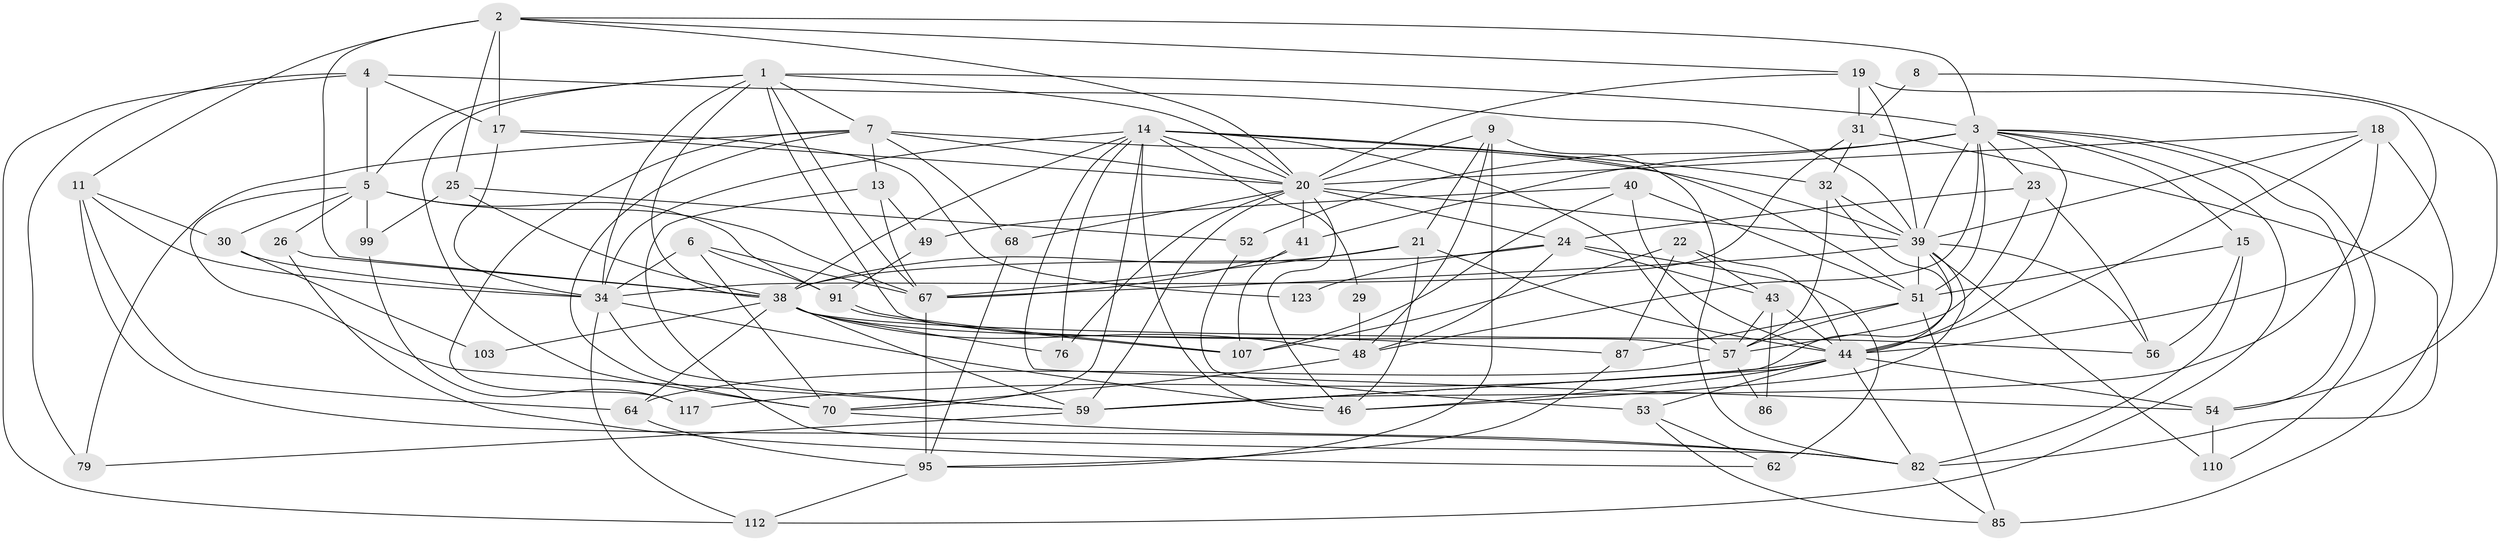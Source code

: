 // original degree distribution, {8: 0.0234375, 3: 0.234375, 5: 0.2109375, 4: 0.28125, 2: 0.1640625, 6: 0.0546875, 11: 0.0078125, 7: 0.015625, 10: 0.0078125}
// Generated by graph-tools (version 1.1) at 2025/14/03/09/25 04:14:57]
// undirected, 64 vertices, 179 edges
graph export_dot {
graph [start="1"]
  node [color=gray90,style=filled];
  1 [super="+90+12"];
  2 [super="+45"];
  3 [super="+36+10+16"];
  4;
  5 [super="+84"];
  6;
  7 [super="+61"];
  8;
  9 [super="+121"];
  11;
  13;
  14 [super="+37"];
  15 [super="+122"];
  17 [super="+65+78"];
  18 [super="+35"];
  19;
  20 [super="+92+118+27"];
  21;
  22 [super="+115"];
  23;
  24 [super="+33+120"];
  25;
  26;
  29;
  30;
  31 [super="+101+47"];
  32 [super="+42"];
  34 [super="+55"];
  38 [super="+58+71"];
  39 [super="+125+81"];
  40 [super="+66"];
  41 [super="+60"];
  43;
  44 [super="+94+50+105"];
  46 [super="+124+73"];
  48 [super="+80"];
  49;
  51 [super="+69"];
  52;
  53;
  54 [super="+72+109"];
  56 [super="+119"];
  57 [super="+75"];
  59 [super="+97+83"];
  62;
  64;
  67 [super="+74"];
  68 [super="+128"];
  70 [super="+98"];
  76;
  79;
  82 [super="+114+89"];
  85;
  86;
  87;
  91 [super="+100"];
  95 [super="+106"];
  99;
  103;
  107;
  110;
  112;
  117;
  123;
  1 -- 70;
  1 -- 38 [weight=2];
  1 -- 67;
  1 -- 20 [weight=2];
  1 -- 5;
  1 -- 3;
  1 -- 34;
  1 -- 7;
  1 -- 57;
  2 -- 11;
  2 -- 19;
  2 -- 20;
  2 -- 38;
  2 -- 25;
  2 -- 17;
  2 -- 3;
  3 -- 54;
  3 -- 44;
  3 -- 112;
  3 -- 51;
  3 -- 52 [weight=2];
  3 -- 41;
  3 -- 110;
  3 -- 15;
  3 -- 48;
  3 -- 23;
  3 -- 39;
  4 -- 39;
  4 -- 5;
  4 -- 79;
  4 -- 112;
  4 -- 17;
  5 -- 59;
  5 -- 30;
  5 -- 99;
  5 -- 67;
  5 -- 26;
  5 -- 91;
  6 -- 67;
  6 -- 91;
  6 -- 34;
  6 -- 70;
  7 -- 117;
  7 -- 39;
  7 -- 68;
  7 -- 13;
  7 -- 79;
  7 -- 70;
  7 -- 20;
  8 -- 54;
  8 -- 31;
  9 -- 21;
  9 -- 48;
  9 -- 82;
  9 -- 95;
  9 -- 20;
  11 -- 64;
  11 -- 30;
  11 -- 82;
  11 -- 34;
  13 -- 49;
  13 -- 82;
  13 -- 67;
  14 -- 76;
  14 -- 54 [weight=2];
  14 -- 46;
  14 -- 32;
  14 -- 34;
  14 -- 70;
  14 -- 38;
  14 -- 51;
  14 -- 20;
  14 -- 57;
  14 -- 29;
  15 -- 82;
  15 -- 51;
  15 -- 56;
  17 -- 123;
  17 -- 34;
  17 -- 20;
  18 -- 85;
  18 -- 59;
  18 -- 20;
  18 -- 44;
  18 -- 39;
  19 -- 44;
  19 -- 39;
  19 -- 31;
  19 -- 20;
  20 -- 39;
  20 -- 68;
  20 -- 41;
  20 -- 46;
  20 -- 76;
  20 -- 24;
  20 -- 59;
  21 -- 67;
  21 -- 44;
  21 -- 38;
  21 -- 46;
  22 -- 87;
  22 -- 43;
  22 -- 107;
  22 -- 44 [weight=2];
  23 -- 24;
  23 -- 57;
  23 -- 56;
  24 -- 62 [weight=2];
  24 -- 43;
  24 -- 48;
  24 -- 123;
  24 -- 38;
  25 -- 38 [weight=2];
  25 -- 52;
  25 -- 99;
  26 -- 62;
  26 -- 38;
  29 -- 48;
  30 -- 103;
  30 -- 34;
  31 -- 34;
  31 -- 82 [weight=2];
  31 -- 32;
  32 -- 39;
  32 -- 44;
  32 -- 57 [weight=2];
  34 -- 112;
  34 -- 46;
  34 -- 59;
  38 -- 76;
  38 -- 48;
  38 -- 64;
  38 -- 103;
  38 -- 87;
  38 -- 56;
  38 -- 59;
  39 -- 110;
  39 -- 67;
  39 -- 59;
  39 -- 51;
  39 -- 46;
  39 -- 56 [weight=2];
  40 -- 49;
  40 -- 107;
  40 -- 51;
  40 -- 44;
  41 -- 107;
  41 -- 67;
  43 -- 86;
  43 -- 57;
  43 -- 44;
  44 -- 54;
  44 -- 82;
  44 -- 53;
  44 -- 46;
  44 -- 117;
  44 -- 59;
  48 -- 70;
  49 -- 91;
  51 -- 85;
  51 -- 87;
  51 -- 57;
  52 -- 53;
  53 -- 85;
  53 -- 62;
  54 -- 110;
  57 -- 64;
  57 -- 86;
  59 -- 79;
  64 -- 95;
  67 -- 95 [weight=2];
  68 -- 95;
  70 -- 82;
  82 -- 85;
  87 -- 95;
  91 -- 107;
  91 -- 107;
  95 -- 112;
  99 -- 117;
}
